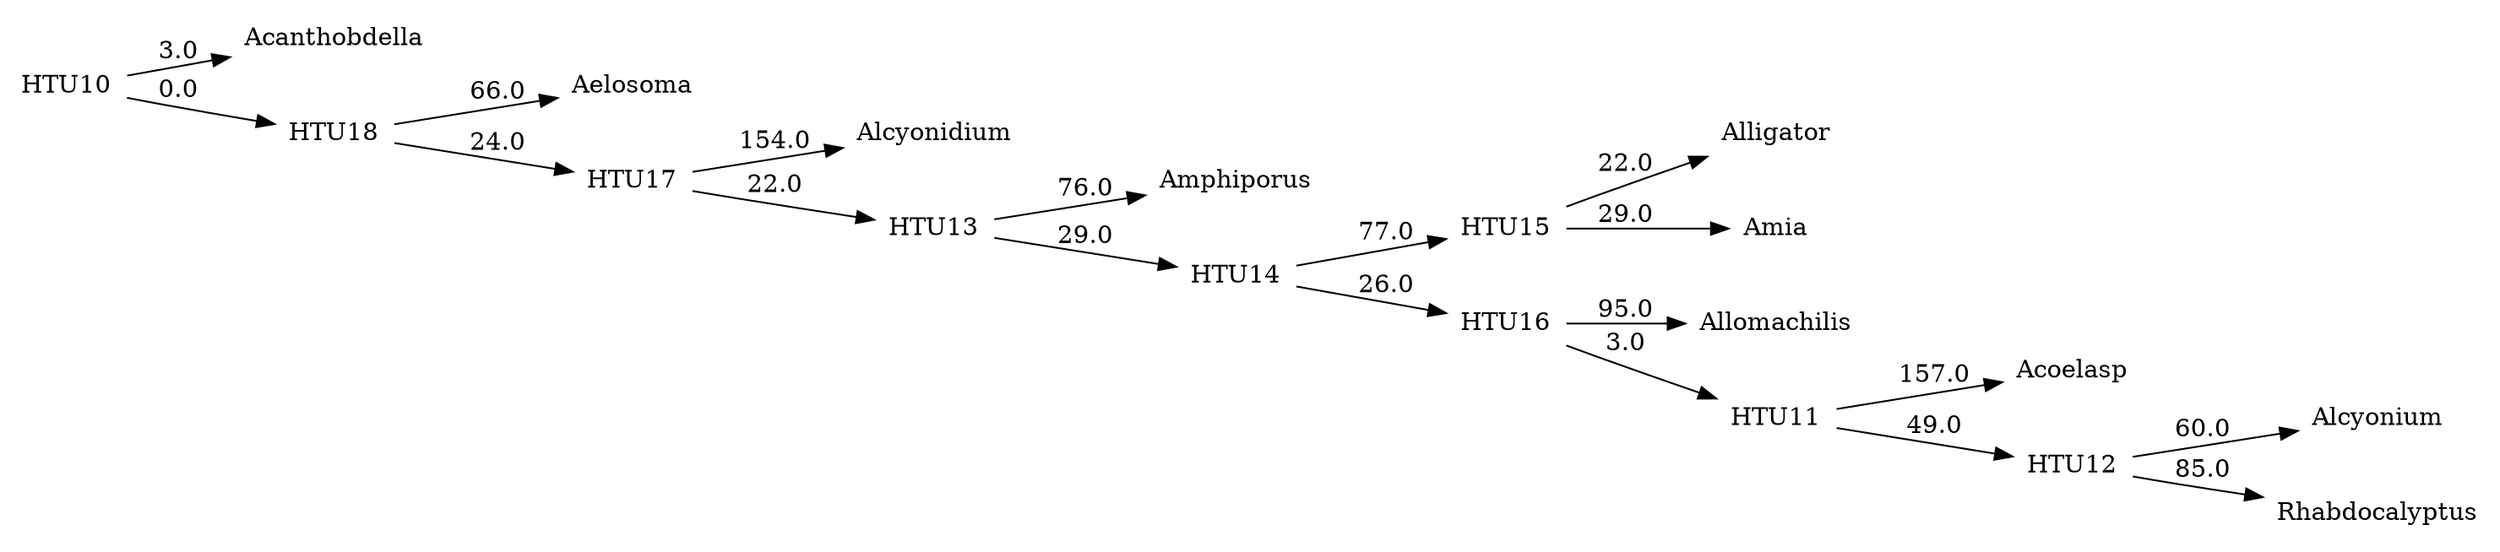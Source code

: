 digraph G {
	rankdir = LR;	edge [colorscheme=spectral11];	node [shape = none];

    0 [label=Acanthobdella];
    1 [label=Acoelasp];
    2 [label=Aelosoma];
    3 [label=Alcyonidium];
    4 [label=Alcyonium];
    5 [label=Alligator];
    6 [label=Allomachilis];
    7 [label=Amia];
    8 [label=Amphiporus];
    9 [label=Rhabdocalyptus];
    10 [label=HTU10];
    11 [label=HTU11];
    12 [label=HTU12];
    13 [label=HTU13];
    14 [label=HTU14];
    15 [label=HTU15];
    16 [label=HTU16];
    17 [label=HTU17];
    18 [label=HTU18];
    10 -> 0 [label=3.0];
    10 -> 18 [label=0.0];
    11 -> 1 [label=157.0];
    11 -> 12 [label=49.0];
    12 -> 4 [label=60.0];
    12 -> 9 [label=85.0];
    13 -> 8 [label=76.0];
    13 -> 14 [label=29.0];
    14 -> 15 [label=77.0];
    14 -> 16 [label=26.0];
    15 -> 5 [label=22.0];
    15 -> 7 [label=29.0];
    16 -> 6 [label=95.0];
    16 -> 11 [label=3.0];
    17 -> 3 [label=154.0];
    17 -> 13 [label=22.0];
    18 -> 2 [label=66.0];
    18 -> 17 [label=24.0];
}
//2024.0

